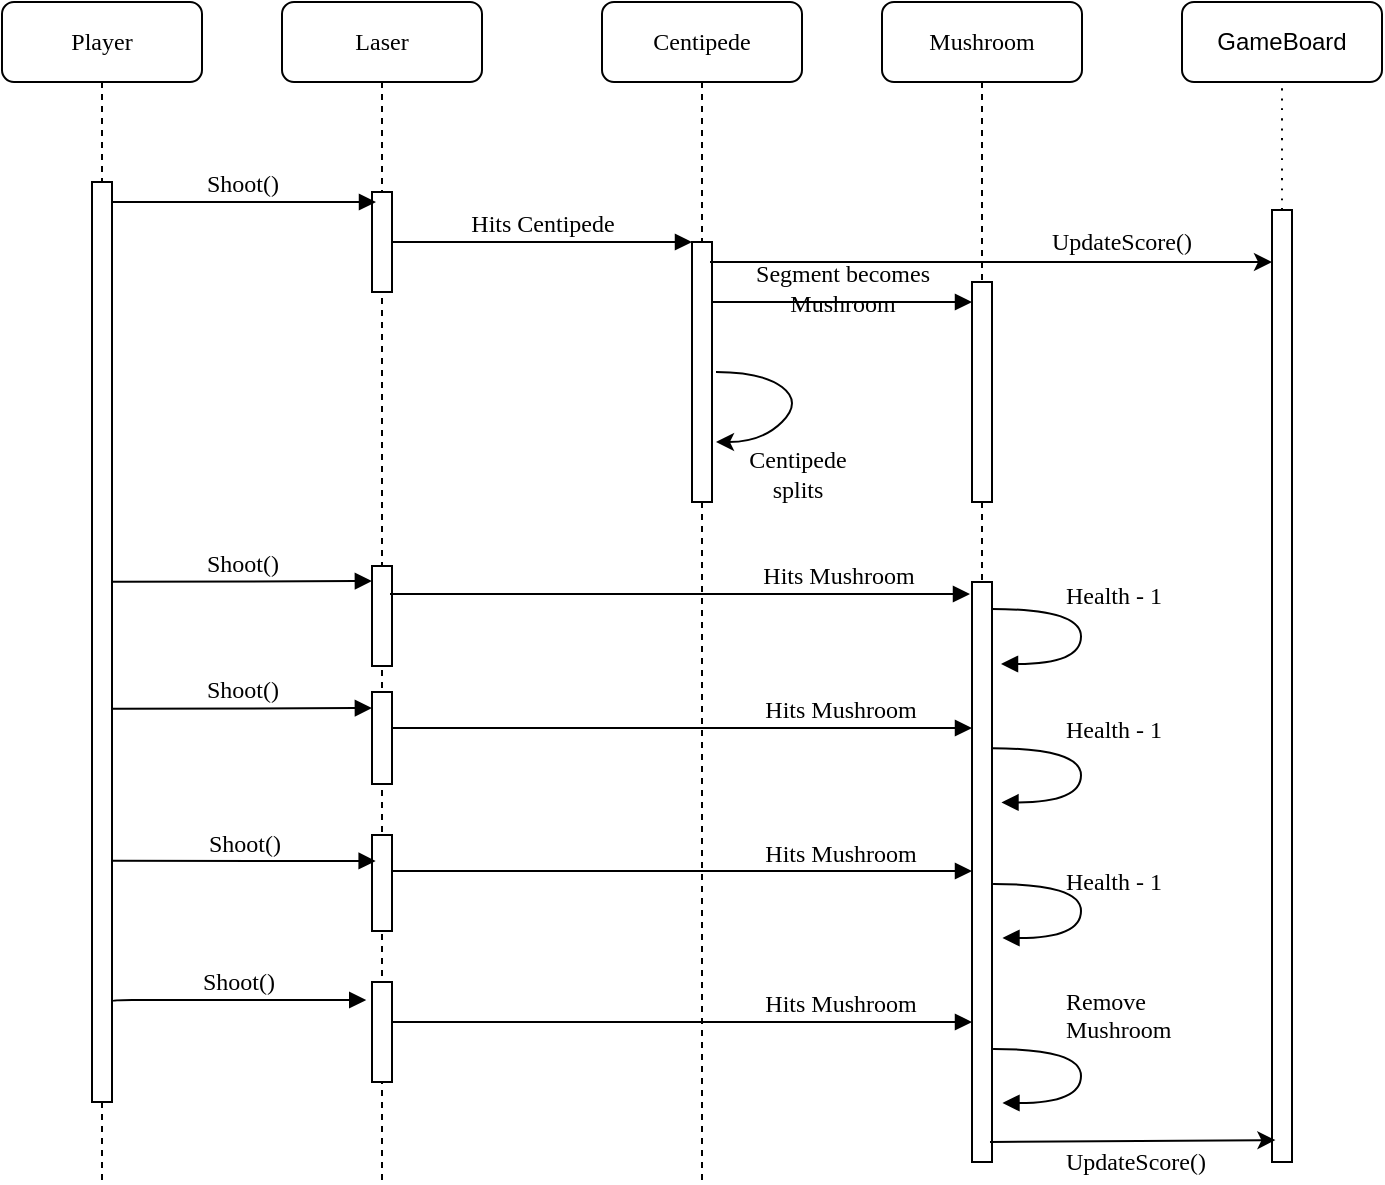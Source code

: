 <mxfile version="10.6.6" type="device"><diagram name="Page-1" id="13e1069c-82ec-6db2-03f1-153e76fe0fe0"><mxGraphModel dx="1188" dy="627" grid="1" gridSize="10" guides="1" tooltips="1" connect="1" arrows="1" fold="1" page="1" pageScale="1" pageWidth="1100" pageHeight="850" background="#ffffff" math="0" shadow="0"><root><mxCell id="0"/><mxCell id="1" parent="0"/><mxCell id="7baba1c4bc27f4b0-2" value="Laser" style="shape=umlLifeline;perimeter=lifelinePerimeter;whiteSpace=wrap;html=1;container=1;collapsible=0;recursiveResize=0;outlineConnect=0;rounded=1;shadow=0;comic=0;labelBackgroundColor=none;strokeColor=#000000;strokeWidth=1;fillColor=#FFFFFF;fontFamily=Verdana;fontSize=12;fontColor=#000000;align=center;" parent="1" vertex="1"><mxGeometry x="240" y="80" width="100" height="590" as="geometry"/></mxCell><mxCell id="7baba1c4bc27f4b0-10" value="" style="html=1;points=[];perimeter=orthogonalPerimeter;rounded=0;shadow=0;comic=0;labelBackgroundColor=none;strokeColor=#000000;strokeWidth=1;fillColor=#FFFFFF;fontFamily=Verdana;fontSize=12;fontColor=#000000;align=center;" parent="7baba1c4bc27f4b0-2" vertex="1"><mxGeometry x="45" y="95" width="10" height="50" as="geometry"/></mxCell><mxCell id="VpXa2ZRtMCD2RtUVp0tx-18" value="" style="html=1;points=[];perimeter=orthogonalPerimeter;rounded=0;shadow=0;comic=0;labelBackgroundColor=none;strokeColor=#000000;strokeWidth=1;fillColor=#FFFFFF;fontFamily=Verdana;fontSize=12;fontColor=#000000;align=center;" vertex="1" parent="7baba1c4bc27f4b0-2"><mxGeometry x="45" y="282" width="10" height="50" as="geometry"/></mxCell><mxCell id="VpXa2ZRtMCD2RtUVp0tx-24" value="" style="html=1;points=[];perimeter=orthogonalPerimeter;rounded=0;shadow=0;comic=0;labelBackgroundColor=none;strokeColor=#000000;strokeWidth=1;fillColor=#FFFFFF;fontFamily=Verdana;fontSize=12;fontColor=#000000;align=center;" vertex="1" parent="7baba1c4bc27f4b0-2"><mxGeometry x="45" y="345" width="10" height="46" as="geometry"/></mxCell><mxCell id="VpXa2ZRtMCD2RtUVp0tx-26" value="" style="html=1;points=[];perimeter=orthogonalPerimeter;rounded=0;shadow=0;comic=0;labelBackgroundColor=none;strokeColor=#000000;strokeWidth=1;fillColor=#FFFFFF;fontFamily=Verdana;fontSize=12;fontColor=#000000;align=center;" vertex="1" parent="7baba1c4bc27f4b0-2"><mxGeometry x="45" y="490" width="10" height="50" as="geometry"/></mxCell><mxCell id="7baba1c4bc27f4b0-3" value="Centipede" style="shape=umlLifeline;perimeter=lifelinePerimeter;whiteSpace=wrap;html=1;container=1;collapsible=0;recursiveResize=0;outlineConnect=0;rounded=1;shadow=0;comic=0;labelBackgroundColor=none;strokeColor=#000000;strokeWidth=1;fillColor=#FFFFFF;fontFamily=Verdana;fontSize=12;fontColor=#000000;align=center;" parent="1" vertex="1"><mxGeometry x="400" y="80" width="100" height="590" as="geometry"/></mxCell><mxCell id="7baba1c4bc27f4b0-13" value="" style="html=1;points=[];perimeter=orthogonalPerimeter;rounded=0;shadow=0;comic=0;labelBackgroundColor=none;strokeColor=#000000;strokeWidth=1;fillColor=#FFFFFF;fontFamily=Verdana;fontSize=12;fontColor=#000000;align=center;" parent="7baba1c4bc27f4b0-3" vertex="1"><mxGeometry x="45" y="120" width="10" height="130" as="geometry"/></mxCell><mxCell id="VpXa2ZRtMCD2RtUVp0tx-2" value="" style="endArrow=classic;html=1;curved=1;" edge="1" parent="7baba1c4bc27f4b0-3"><mxGeometry width="50" height="50" relative="1" as="geometry"><mxPoint x="57" y="185" as="sourcePoint"/><mxPoint x="57" y="220" as="targetPoint"/><Array as="points"><mxPoint x="80" y="185"/><mxPoint x="100" y="200"/><mxPoint x="80" y="220"/></Array></mxGeometry></mxCell><mxCell id="7baba1c4bc27f4b0-4" value="Mushroom" style="shape=umlLifeline;perimeter=lifelinePerimeter;whiteSpace=wrap;html=1;container=1;collapsible=0;recursiveResize=0;outlineConnect=0;rounded=1;shadow=0;comic=0;labelBackgroundColor=none;strokeColor=#000000;strokeWidth=1;fillColor=#FFFFFF;fontFamily=Verdana;fontSize=12;fontColor=#000000;align=center;" parent="1" vertex="1"><mxGeometry x="540" y="80" width="100" height="580" as="geometry"/></mxCell><mxCell id="7baba1c4bc27f4b0-8" value="Player" style="shape=umlLifeline;perimeter=lifelinePerimeter;whiteSpace=wrap;html=1;container=1;collapsible=0;recursiveResize=0;outlineConnect=0;rounded=1;shadow=0;comic=0;labelBackgroundColor=none;strokeColor=#000000;strokeWidth=1;fillColor=#FFFFFF;fontFamily=Verdana;fontSize=12;fontColor=#000000;align=center;" parent="1" vertex="1"><mxGeometry x="100" y="80" width="100" height="590" as="geometry"/></mxCell><mxCell id="7baba1c4bc27f4b0-9" value="" style="html=1;points=[];perimeter=orthogonalPerimeter;rounded=0;shadow=0;comic=0;labelBackgroundColor=none;strokeColor=#000000;strokeWidth=1;fillColor=#FFFFFF;fontFamily=Verdana;fontSize=12;fontColor=#000000;align=center;" parent="7baba1c4bc27f4b0-8" vertex="1"><mxGeometry x="45" y="90" width="10" height="460" as="geometry"/></mxCell><mxCell id="7baba1c4bc27f4b0-16" value="" style="html=1;points=[];perimeter=orthogonalPerimeter;rounded=0;shadow=0;comic=0;labelBackgroundColor=none;strokeColor=#000000;strokeWidth=1;fillColor=#FFFFFF;fontFamily=Verdana;fontSize=12;fontColor=#000000;align=center;" parent="1" vertex="1"><mxGeometry x="585" y="220" width="10" height="110" as="geometry"/></mxCell><mxCell id="7baba1c4bc27f4b0-17" value="Segment becomes&lt;br&gt;Mushroom&lt;br&gt;" style="html=1;verticalAlign=bottom;endArrow=block;labelBackgroundColor=none;fontFamily=Verdana;fontSize=12;edgeStyle=elbowEdgeStyle;elbow=vertical;" parent="1" source="7baba1c4bc27f4b0-13" target="7baba1c4bc27f4b0-16" edge="1"><mxGeometry x="0.154" y="-14" relative="1" as="geometry"><mxPoint x="510" y="220" as="sourcePoint"/><Array as="points"><mxPoint x="530" y="230"/><mxPoint x="460" y="220"/></Array><mxPoint x="-10" y="-4" as="offset"/></mxGeometry></mxCell><mxCell id="7baba1c4bc27f4b0-22" value="" style="html=1;points=[];perimeter=orthogonalPerimeter;rounded=0;shadow=0;comic=0;labelBackgroundColor=none;strokeColor=#000000;strokeWidth=1;fillColor=#FFFFFF;fontFamily=Verdana;fontSize=12;fontColor=#000000;align=center;" parent="1" vertex="1"><mxGeometry x="585" y="370" width="10" height="290" as="geometry"/></mxCell><mxCell id="7baba1c4bc27f4b0-23" value="Hits Mushroom" style="html=1;verticalAlign=bottom;endArrow=block;labelBackgroundColor=none;fontFamily=Verdana;fontSize=12;" parent="1" edge="1"><mxGeometry x="0.544" relative="1" as="geometry"><mxPoint x="294" y="376" as="sourcePoint"/><mxPoint x="584" y="376" as="targetPoint"/><Array as="points"/><mxPoint as="offset"/></mxGeometry></mxCell><mxCell id="7baba1c4bc27f4b0-11" value="Shoot()" style="html=1;verticalAlign=bottom;endArrow=block;labelBackgroundColor=none;fontFamily=Verdana;fontSize=12;edgeStyle=elbowEdgeStyle;elbow=vertical;" parent="1" source="7baba1c4bc27f4b0-9" edge="1"><mxGeometry x="-0.015" relative="1" as="geometry"><mxPoint x="220" y="190" as="sourcePoint"/><mxPoint x="287" y="180" as="targetPoint"/><Array as="points"><mxPoint x="260" y="180"/><mxPoint x="230" y="190"/></Array><mxPoint as="offset"/></mxGeometry></mxCell><mxCell id="7baba1c4bc27f4b0-14" value="Hits Centipede" style="html=1;verticalAlign=bottom;endArrow=block;entryX=0;entryY=0;labelBackgroundColor=none;fontFamily=Verdana;fontSize=12;edgeStyle=elbowEdgeStyle;elbow=vertical;" parent="1" source="7baba1c4bc27f4b0-10" target="7baba1c4bc27f4b0-13" edge="1"><mxGeometry relative="1" as="geometry"><mxPoint x="370" y="200" as="sourcePoint"/></mxGeometry></mxCell><mxCell id="7baba1c4bc27f4b0-39" value="" style="html=1;verticalAlign=bottom;endArrow=block;labelBackgroundColor=none;fontFamily=Verdana;fontSize=12;elbow=vertical;edgeStyle=orthogonalEdgeStyle;curved=1;exitX=1.038;exitY=0.345;exitPerimeter=0;" parent="1" edge="1"><mxGeometry x="-0.512" relative="1" as="geometry"><mxPoint x="594.833" y="383.5" as="sourcePoint"/><mxPoint x="599.5" y="411" as="targetPoint"/><Array as="points"><mxPoint x="639.5" y="384"/><mxPoint x="639.5" y="411"/></Array><mxPoint as="offset"/></mxGeometry></mxCell><mxCell id="VpXa2ZRtMCD2RtUVp0tx-4" value="&lt;font face=&quot;Verdana&quot;&gt;Centipede splits&lt;/font&gt;" style="text;html=1;strokeColor=none;fillColor=none;align=center;verticalAlign=middle;whiteSpace=wrap;rounded=0;" vertex="1" parent="1"><mxGeometry x="472.5" y="302" width="50" height="28" as="geometry"/></mxCell><mxCell id="VpXa2ZRtMCD2RtUVp0tx-6" value="GameBoard" style="rounded=1;whiteSpace=wrap;html=1;" vertex="1" parent="1"><mxGeometry x="690" y="80" width="100" height="40" as="geometry"/></mxCell><mxCell id="VpXa2ZRtMCD2RtUVp0tx-10" value="" style="edgeStyle=orthogonalEdgeStyle;curved=1;orthogonalLoop=1;jettySize=auto;html=1;entryX=0.5;entryY=1;entryDx=0;entryDy=0;dashed=1;dashPattern=1 4;endArrow=none;endFill=0;fontFamily=Verdana;" edge="1" parent="1" source="VpXa2ZRtMCD2RtUVp0tx-8" target="VpXa2ZRtMCD2RtUVp0tx-6"><mxGeometry relative="1" as="geometry"><mxPoint x="740" y="154" as="targetPoint"/></mxGeometry></mxCell><mxCell id="VpXa2ZRtMCD2RtUVp0tx-8" value="" style="html=1;points=[];perimeter=orthogonalPerimeter;" vertex="1" parent="1"><mxGeometry x="735" y="184" width="10" height="476" as="geometry"/></mxCell><mxCell id="VpXa2ZRtMCD2RtUVp0tx-11" value="" style="endArrow=classic;html=1;" edge="1" parent="1" target="VpXa2ZRtMCD2RtUVp0tx-8"><mxGeometry width="50" height="50" relative="1" as="geometry"><mxPoint x="454" y="210" as="sourcePoint"/><mxPoint x="730" y="250" as="targetPoint"/><Array as="points"><mxPoint x="680" y="210"/></Array></mxGeometry></mxCell><mxCell id="VpXa2ZRtMCD2RtUVp0tx-13" value="&lt;font face=&quot;Verdana&quot;&gt;UpdateScore()&lt;/font&gt;" style="text;html=1;strokeColor=none;fillColor=none;align=center;verticalAlign=middle;whiteSpace=wrap;rounded=0;" vertex="1" parent="1"><mxGeometry x="640" y="190" width="40" height="20" as="geometry"/></mxCell><mxCell id="VpXa2ZRtMCD2RtUVp0tx-17" value="Shoot()" style="html=1;verticalAlign=bottom;endArrow=block;labelBackgroundColor=none;fontFamily=Verdana;fontSize=12;edgeStyle=elbowEdgeStyle;elbow=vertical;entryX=-0.006;entryY=0.147;entryDx=0;entryDy=0;entryPerimeter=0;" edge="1" parent="1" target="VpXa2ZRtMCD2RtUVp0tx-18"><mxGeometry relative="1" as="geometry"><mxPoint x="155" y="369.929" as="sourcePoint"/><mxPoint x="280" y="370" as="targetPoint"/></mxGeometry></mxCell><mxCell id="VpXa2ZRtMCD2RtUVp0tx-25" value="" style="html=1;points=[];perimeter=orthogonalPerimeter;rounded=0;shadow=0;comic=0;labelBackgroundColor=none;strokeColor=#000000;strokeWidth=1;fillColor=#FFFFFF;fontFamily=Verdana;fontSize=12;fontColor=#000000;align=center;" vertex="1" parent="1"><mxGeometry x="285" y="496.5" width="10" height="48" as="geometry"/></mxCell><mxCell id="VpXa2ZRtMCD2RtUVp0tx-28" value="&lt;font&gt;Health - 1&lt;/font&gt;" style="text;html=1;resizable=0;points=[];autosize=1;align=left;verticalAlign=top;spacingTop=-4;fontFamily=Verdana;" vertex="1" parent="1"><mxGeometry x="630" y="367" width="80" height="20" as="geometry"/></mxCell><mxCell id="VpXa2ZRtMCD2RtUVp0tx-33" value="UpdateScore()" style="text;html=1;resizable=0;points=[];autosize=1;align=left;verticalAlign=top;spacingTop=-4;fontFamily=Verdana;" vertex="1" parent="1"><mxGeometry x="630" y="650" width="100" height="20" as="geometry"/></mxCell><mxCell id="VpXa2ZRtMCD2RtUVp0tx-35" value="Shoot()" style="html=1;verticalAlign=bottom;endArrow=block;labelBackgroundColor=none;fontFamily=Verdana;fontSize=12;edgeStyle=elbowEdgeStyle;elbow=vertical;entryX=0.182;entryY=0.273;entryDx=0;entryDy=0;entryPerimeter=0;" edge="1" parent="1" target="VpXa2ZRtMCD2RtUVp0tx-25"><mxGeometry relative="1" as="geometry"><mxPoint x="155" y="509.429" as="sourcePoint"/><mxPoint x="280" y="509" as="targetPoint"/></mxGeometry></mxCell><mxCell id="VpXa2ZRtMCD2RtUVp0tx-37" value="" style="html=1;verticalAlign=bottom;endArrow=block;labelBackgroundColor=none;fontFamily=Verdana;fontSize=12;elbow=vertical;edgeStyle=orthogonalEdgeStyle;curved=1;exitX=1.038;exitY=0.345;exitPerimeter=0;" edge="1" parent="1"><mxGeometry x="-0.512" relative="1" as="geometry"><mxPoint x="595.029" y="453.147" as="sourcePoint"/><mxPoint x="599.735" y="480.206" as="targetPoint"/><Array as="points"><mxPoint x="639.5" y="453.5"/><mxPoint x="639.5" y="480.5"/></Array><mxPoint as="offset"/></mxGeometry></mxCell><mxCell id="VpXa2ZRtMCD2RtUVp0tx-38" value="" style="html=1;verticalAlign=bottom;endArrow=block;labelBackgroundColor=none;fontFamily=Verdana;fontSize=12;elbow=vertical;edgeStyle=orthogonalEdgeStyle;curved=1;exitX=1.038;exitY=0.345;exitPerimeter=0;" edge="1" parent="1"><mxGeometry x="-0.512" relative="1" as="geometry"><mxPoint x="595.529" y="520.941" as="sourcePoint"/><mxPoint x="600.235" y="548" as="targetPoint"/><Array as="points"><mxPoint x="639.5" y="521"/><mxPoint x="639.5" y="548"/></Array><mxPoint as="offset"/></mxGeometry></mxCell><mxCell id="VpXa2ZRtMCD2RtUVp0tx-39" value="" style="html=1;verticalAlign=bottom;endArrow=block;labelBackgroundColor=none;fontFamily=Verdana;fontSize=12;elbow=vertical;edgeStyle=orthogonalEdgeStyle;curved=1;exitX=1.038;exitY=0.345;exitPerimeter=0;" edge="1" parent="1"><mxGeometry x="-0.512" relative="1" as="geometry"><mxPoint x="595.529" y="603.441" as="sourcePoint"/><mxPoint x="600.235" y="630.5" as="targetPoint"/><Array as="points"><mxPoint x="639.5" y="603.5"/><mxPoint x="639.5" y="630.5"/></Array><mxPoint as="offset"/></mxGeometry></mxCell><mxCell id="VpXa2ZRtMCD2RtUVp0tx-40" value="&lt;font&gt;Health - 1&lt;/font&gt;" style="text;html=1;resizable=0;points=[];autosize=1;align=left;verticalAlign=top;spacingTop=-4;fontFamily=Verdana;" vertex="1" parent="1"><mxGeometry x="630" y="433.5" width="80" height="20" as="geometry"/></mxCell><mxCell id="VpXa2ZRtMCD2RtUVp0tx-41" value="&lt;font&gt;Health - 1&lt;/font&gt;" style="text;html=1;resizable=0;points=[];autosize=1;align=left;verticalAlign=top;spacingTop=-4;fontFamily=Verdana;" vertex="1" parent="1"><mxGeometry x="630" y="510" width="80" height="20" as="geometry"/></mxCell><mxCell id="VpXa2ZRtMCD2RtUVp0tx-42" value="&lt;font&gt;Remove&lt;br&gt;Mushroom&lt;br&gt;&lt;br&gt;&lt;/font&gt;" style="text;html=1;resizable=0;points=[];autosize=1;align=left;verticalAlign=top;spacingTop=-4;fontFamily=Verdana;" vertex="1" parent="1"><mxGeometry x="630" y="570" width="80" height="40" as="geometry"/></mxCell><mxCell id="VpXa2ZRtMCD2RtUVp0tx-43" value="Hits Mushroom" style="html=1;verticalAlign=bottom;endArrow=block;labelBackgroundColor=none;fontFamily=Verdana;fontSize=12;" edge="1" parent="1"><mxGeometry x="0.544" relative="1" as="geometry"><mxPoint x="295" y="443" as="sourcePoint"/><mxPoint x="585" y="443" as="targetPoint"/><Array as="points"/><mxPoint as="offset"/></mxGeometry></mxCell><mxCell id="VpXa2ZRtMCD2RtUVp0tx-44" value="Hits Mushroom" style="html=1;verticalAlign=bottom;endArrow=block;labelBackgroundColor=none;fontFamily=Verdana;fontSize=12;" edge="1" parent="1"><mxGeometry x="0.544" relative="1" as="geometry"><mxPoint x="295" y="514.5" as="sourcePoint"/><mxPoint x="585" y="514.5" as="targetPoint"/><Array as="points"/><mxPoint as="offset"/></mxGeometry></mxCell><mxCell id="VpXa2ZRtMCD2RtUVp0tx-45" value="Hits Mushroom" style="html=1;verticalAlign=bottom;endArrow=block;labelBackgroundColor=none;fontFamily=Verdana;fontSize=12;" edge="1" parent="1"><mxGeometry x="0.544" relative="1" as="geometry"><mxPoint x="295" y="590" as="sourcePoint"/><mxPoint x="585" y="590" as="targetPoint"/><Array as="points"/><mxPoint as="offset"/></mxGeometry></mxCell><mxCell id="VpXa2ZRtMCD2RtUVp0tx-30" value="" style="endArrow=classic;html=1;fontFamily=Verdana;entryX=0.171;entryY=0.977;entryDx=0;entryDy=0;entryPerimeter=0;" edge="1" parent="1" target="VpXa2ZRtMCD2RtUVp0tx-8"><mxGeometry width="50" height="50" relative="1" as="geometry"><mxPoint x="594" y="650" as="sourcePoint"/><mxPoint x="737" y="660" as="targetPoint"/><Array as="points"/></mxGeometry></mxCell><mxCell id="VpXa2ZRtMCD2RtUVp0tx-50" value="Shoot()" style="html=1;verticalAlign=bottom;endArrow=block;labelBackgroundColor=none;fontFamily=Verdana;fontSize=12;edgeStyle=elbowEdgeStyle;elbow=vertical;entryX=-0.288;entryY=0.178;entryDx=0;entryDy=0;entryPerimeter=0;" edge="1" parent="1" target="VpXa2ZRtMCD2RtUVp0tx-26"><mxGeometry relative="1" as="geometry"><mxPoint x="155" y="580" as="sourcePoint"/><mxPoint x="279.794" y="580.471" as="targetPoint"/><Array as="points"><mxPoint x="210" y="579"/></Array></mxGeometry></mxCell><mxCell id="VpXa2ZRtMCD2RtUVp0tx-51" value="Shoot()" style="html=1;verticalAlign=bottom;endArrow=block;labelBackgroundColor=none;fontFamily=Verdana;fontSize=12;edgeStyle=elbowEdgeStyle;elbow=vertical;entryX=-0.006;entryY=0.147;entryDx=0;entryDy=0;entryPerimeter=0;" edge="1" parent="1"><mxGeometry relative="1" as="geometry"><mxPoint x="155" y="433.429" as="sourcePoint"/><mxPoint x="284.941" y="432.971" as="targetPoint"/></mxGeometry></mxCell></root></mxGraphModel></diagram></mxfile>
